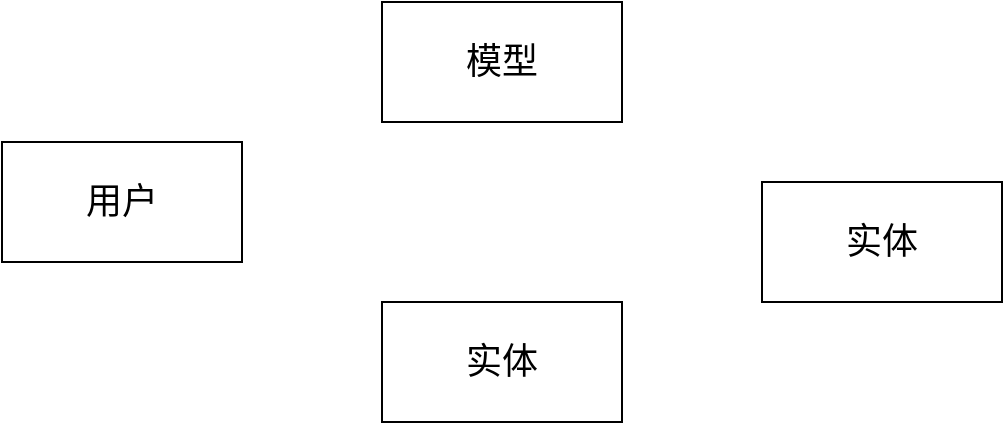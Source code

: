 <mxfile version="22.1.19" type="github">
  <diagram name="第 1 页" id="A9VqD9QQD6lyQ_i_zck9">
    <mxGraphModel dx="926" dy="457" grid="1" gridSize="10" guides="1" tooltips="1" connect="1" arrows="1" fold="1" page="1" pageScale="1" pageWidth="827" pageHeight="1169" math="0" shadow="0">
      <root>
        <mxCell id="0" />
        <mxCell id="1" parent="0" />
        <mxCell id="xF6YM3SYU7gJ5uiseCk7-1" value="&lt;font style=&quot;font-size: 18px;&quot; face=&quot;宋体&quot;&gt;模型&lt;/font&gt;" style="rounded=0;whiteSpace=wrap;html=1;" parent="1" vertex="1">
          <mxGeometry x="350" y="200" width="120" height="60" as="geometry" />
        </mxCell>
        <mxCell id="_P8YpMpA9o5XOnk_nfkZ-1" value="&lt;font style=&quot;font-size: 18px;&quot; face=&quot;宋体&quot;&gt;用户&lt;/font&gt;" style="rounded=0;whiteSpace=wrap;html=1;" vertex="1" parent="1">
          <mxGeometry x="160" y="270" width="120" height="60" as="geometry" />
        </mxCell>
        <mxCell id="_P8YpMpA9o5XOnk_nfkZ-2" value="&lt;font style=&quot;font-size: 18px;&quot; face=&quot;宋体&quot;&gt;实体&lt;/font&gt;" style="rounded=0;whiteSpace=wrap;html=1;" vertex="1" parent="1">
          <mxGeometry x="350" y="350" width="120" height="60" as="geometry" />
        </mxCell>
        <mxCell id="_P8YpMpA9o5XOnk_nfkZ-3" value="&lt;font style=&quot;font-size: 18px;&quot; face=&quot;宋体&quot;&gt;实体&lt;/font&gt;" style="rounded=0;whiteSpace=wrap;html=1;" vertex="1" parent="1">
          <mxGeometry x="540" y="290" width="120" height="60" as="geometry" />
        </mxCell>
      </root>
    </mxGraphModel>
  </diagram>
</mxfile>
